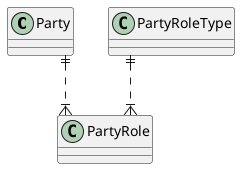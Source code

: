 @startuml
' hide the spot
' hide circle

' avoid problems with angled crows feet
skinparam linetype ortho

Party ||..|{ PartyRole
PartyRoleType ||..|{ PartyRole

@enduml
